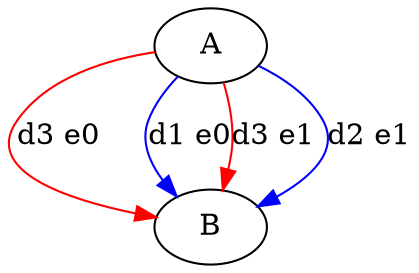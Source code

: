 digraph "G" {
A;
B;
A -> B  [color=red, key=0, label="d3 e0"];
A -> B  [color=blue, key=1, label="d1 e0"];
A -> B  [color=red, key=2, label="d3 e1"];
A -> B  [color=blue, key=3, label="d2 e1"];
}

